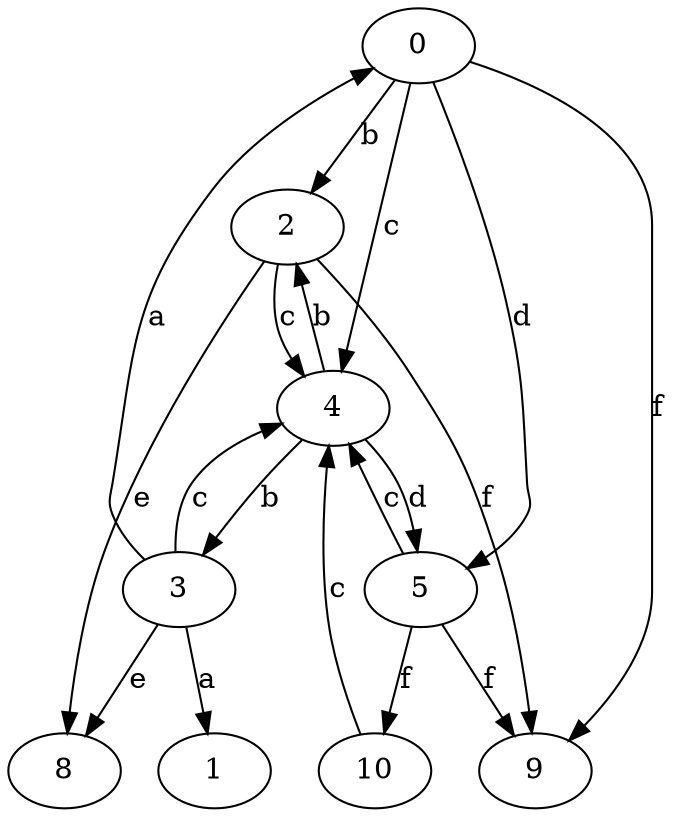 strict digraph  {
0;
1;
2;
3;
4;
5;
8;
9;
10;
0 -> 2  [label=b];
0 -> 4  [label=c];
0 -> 5  [label=d];
0 -> 9  [label=f];
2 -> 4  [label=c];
2 -> 8  [label=e];
2 -> 9  [label=f];
3 -> 0  [label=a];
3 -> 1  [label=a];
3 -> 4  [label=c];
3 -> 8  [label=e];
4 -> 2  [label=b];
4 -> 3  [label=b];
4 -> 5  [label=d];
5 -> 4  [label=c];
5 -> 9  [label=f];
5 -> 10  [label=f];
10 -> 4  [label=c];
}
